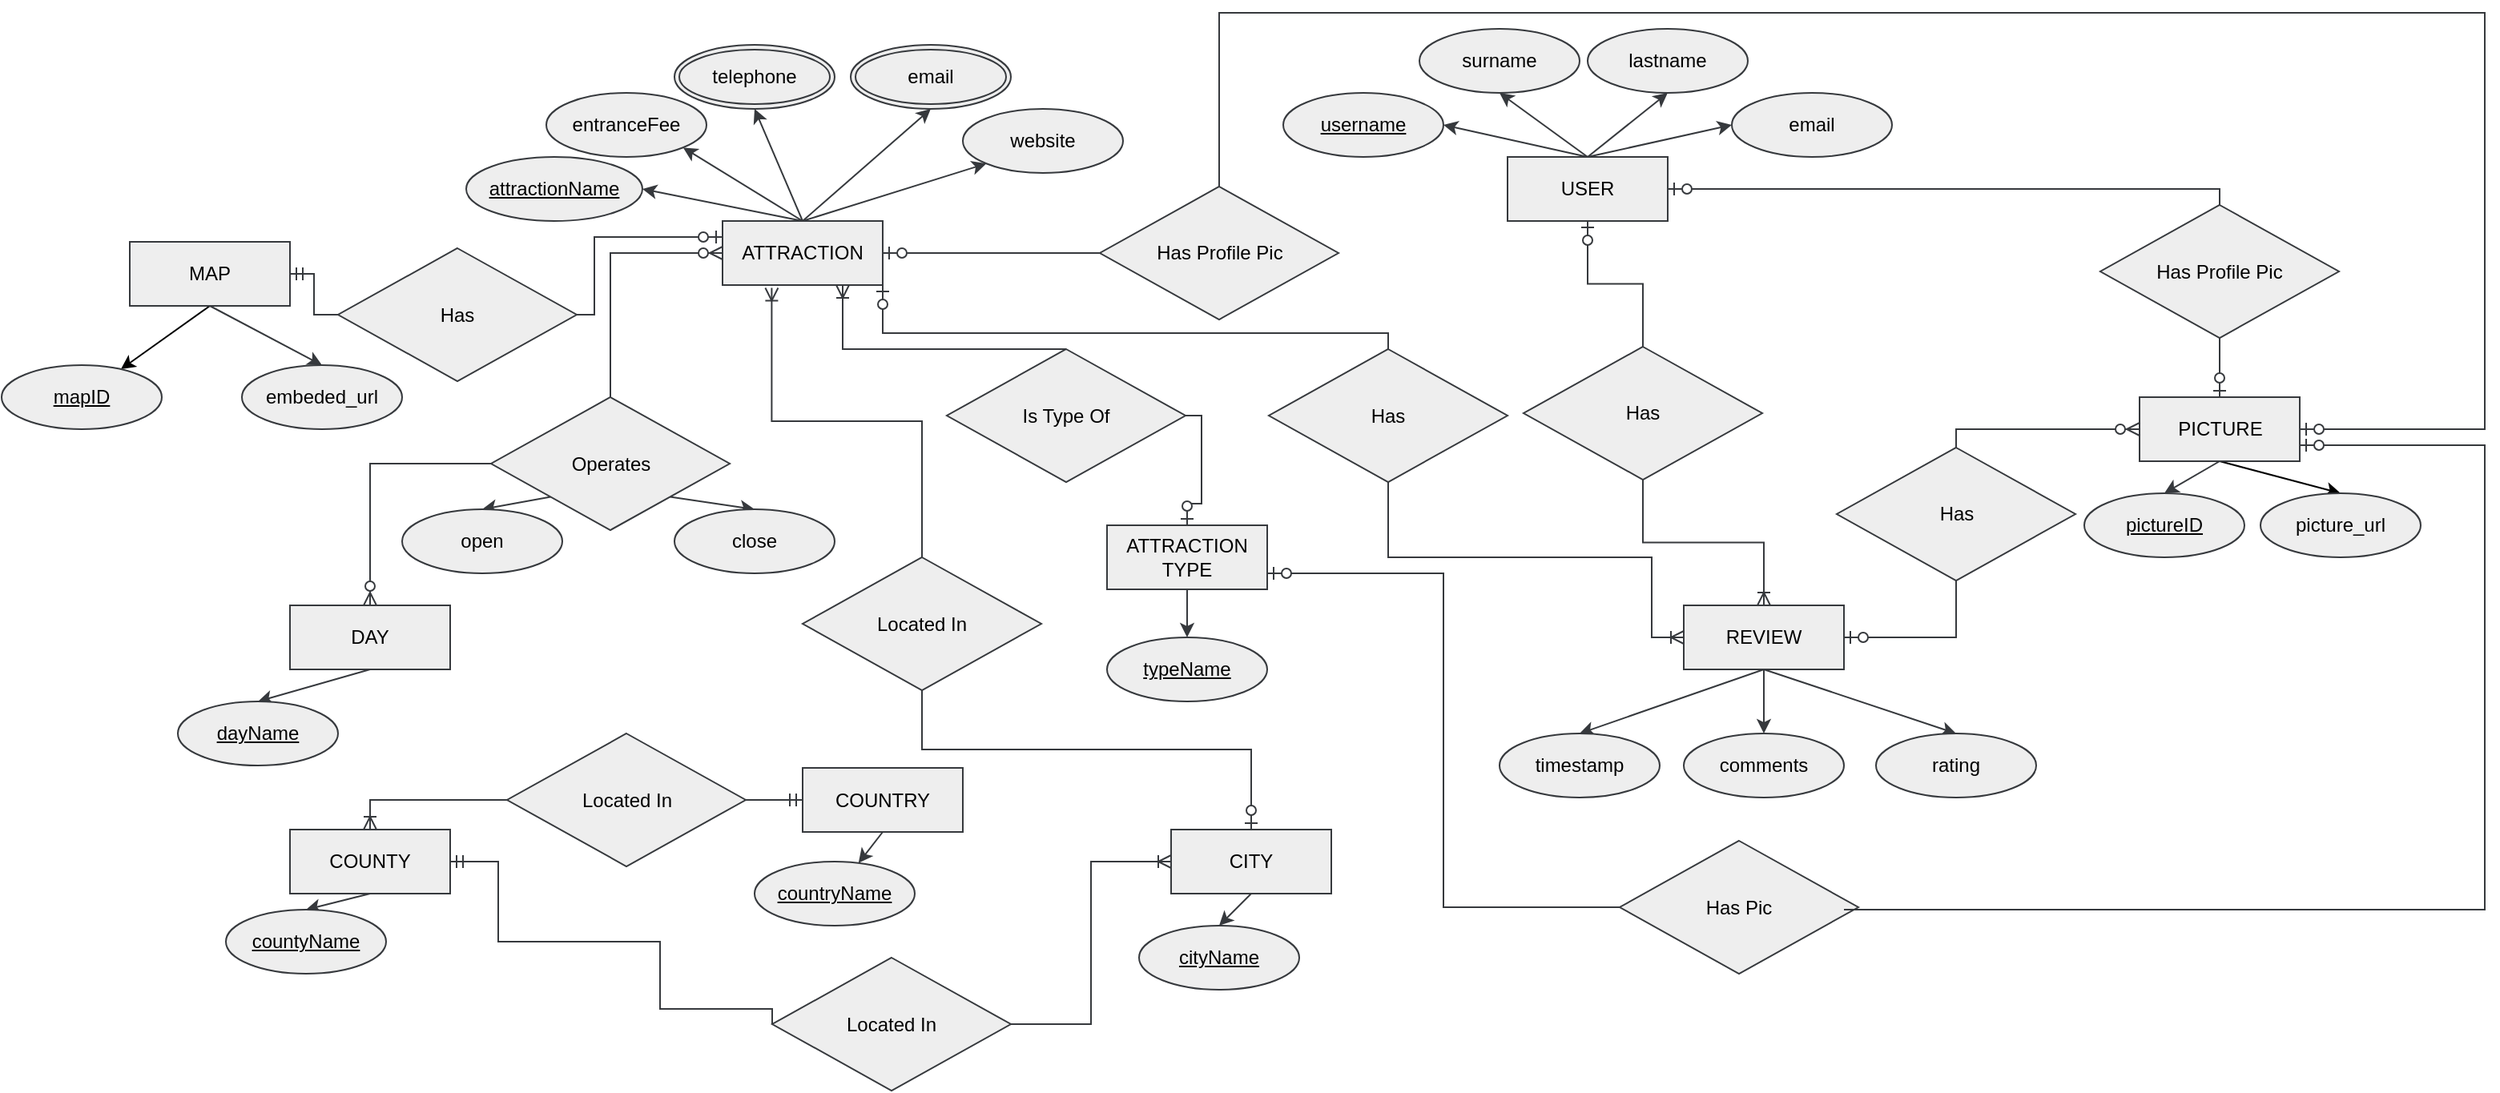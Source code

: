 <mxfile version="22.1.7" type="device">
  <diagram id="R2lEEEUBdFMjLlhIrx00" name="Page-1">
    <mxGraphModel dx="1811" dy="1761" grid="1" gridSize="10" guides="1" tooltips="1" connect="1" arrows="1" fold="1" page="1" pageScale="1" pageWidth="850" pageHeight="1100" background="none" math="0" shadow="0" extFonts="Permanent Marker^https://fonts.googleapis.com/css?family=Permanent+Marker">
      <root>
        <mxCell id="0" />
        <mxCell id="1" parent="0" />
        <mxCell id="-mjbvQVLUY0v4dPmMEXj-12" style="rounded=0;orthogonalLoop=1;jettySize=auto;html=1;exitX=0.5;exitY=1;exitDx=0;exitDy=0;entryX=0.5;entryY=0;entryDx=0;entryDy=0;labelBackgroundColor=none;strokeColor=#36393d;fontColor=default;fillColor=#eeeeee;" parent="1" source="-mjbvQVLUY0v4dPmMEXj-1" target="-mjbvQVLUY0v4dPmMEXj-11" edge="1">
          <mxGeometry relative="1" as="geometry" />
        </mxCell>
        <mxCell id="-mjbvQVLUY0v4dPmMEXj-1" value="DAY" style="whiteSpace=wrap;html=1;align=center;labelBackgroundColor=none;fillColor=#eeeeee;strokeColor=#36393d;" parent="1" vertex="1">
          <mxGeometry x="-330" y="240" width="100" height="40" as="geometry" />
        </mxCell>
        <mxCell id="-mjbvQVLUY0v4dPmMEXj-15" style="rounded=0;orthogonalLoop=1;jettySize=auto;html=1;exitX=0;exitY=1;exitDx=0;exitDy=0;entryX=0.5;entryY=0;entryDx=0;entryDy=0;labelBackgroundColor=none;strokeColor=#36393d;fontColor=default;fillColor=#eeeeee;" parent="1" source="-mjbvQVLUY0v4dPmMEXj-58" target="-mjbvQVLUY0v4dPmMEXj-13" edge="1">
          <mxGeometry relative="1" as="geometry" />
        </mxCell>
        <mxCell id="-mjbvQVLUY0v4dPmMEXj-16" style="rounded=0;orthogonalLoop=1;jettySize=auto;html=1;exitX=1;exitY=1;exitDx=0;exitDy=0;labelBackgroundColor=none;strokeColor=#36393d;fontColor=default;entryX=0.5;entryY=0;entryDx=0;entryDy=0;fillColor=#eeeeee;" parent="1" source="-mjbvQVLUY0v4dPmMEXj-58" target="-mjbvQVLUY0v4dPmMEXj-14" edge="1">
          <mxGeometry relative="1" as="geometry">
            <mxPoint x="-60" y="200" as="targetPoint" />
          </mxGeometry>
        </mxCell>
        <mxCell id="-mjbvQVLUY0v4dPmMEXj-18" value="" style="rounded=0;orthogonalLoop=1;jettySize=auto;html=1;entryX=0.5;entryY=0;entryDx=0;entryDy=0;labelBackgroundColor=none;strokeColor=#36393d;fontColor=default;fillColor=#eeeeee;" parent="1" source="-mjbvQVLUY0v4dPmMEXj-3" target="-mjbvQVLUY0v4dPmMEXj-17" edge="1">
          <mxGeometry relative="1" as="geometry" />
        </mxCell>
        <mxCell id="-mjbvQVLUY0v4dPmMEXj-3" value="ATTRACTION TYPE" style="whiteSpace=wrap;html=1;align=center;labelBackgroundColor=none;fillColor=#eeeeee;strokeColor=#36393d;" parent="1" vertex="1">
          <mxGeometry x="180" y="190" width="100" height="40" as="geometry" />
        </mxCell>
        <mxCell id="-mjbvQVLUY0v4dPmMEXj-23" style="rounded=0;orthogonalLoop=1;jettySize=auto;html=1;exitX=0.5;exitY=1;exitDx=0;exitDy=0;entryX=0.5;entryY=0;entryDx=0;entryDy=0;labelBackgroundColor=none;strokeColor=#36393d;fontColor=default;fillColor=#eeeeee;" parent="1" source="-mjbvQVLUY0v4dPmMEXj-4" target="-mjbvQVLUY0v4dPmMEXj-22" edge="1">
          <mxGeometry relative="1" as="geometry" />
        </mxCell>
        <mxCell id="-mjbvQVLUY0v4dPmMEXj-4" value="COUNTY" style="whiteSpace=wrap;html=1;align=center;labelBackgroundColor=none;fillColor=#eeeeee;strokeColor=#36393d;" parent="1" vertex="1">
          <mxGeometry x="-330" y="380" width="100" height="40" as="geometry" />
        </mxCell>
        <mxCell id="-mjbvQVLUY0v4dPmMEXj-24" style="rounded=0;orthogonalLoop=1;jettySize=auto;html=1;exitX=0.5;exitY=1;exitDx=0;exitDy=0;labelBackgroundColor=none;strokeColor=#36393d;fontColor=default;fillColor=#eeeeee;" parent="1" source="-mjbvQVLUY0v4dPmMEXj-5" target="-mjbvQVLUY0v4dPmMEXj-21" edge="1">
          <mxGeometry relative="1" as="geometry" />
        </mxCell>
        <mxCell id="-mjbvQVLUY0v4dPmMEXj-5" value="COUNTRY" style="whiteSpace=wrap;html=1;align=center;labelBackgroundColor=none;fillColor=#eeeeee;strokeColor=#36393d;" parent="1" vertex="1">
          <mxGeometry x="-10" y="341.5" width="100" height="40" as="geometry" />
        </mxCell>
        <mxCell id="-mjbvQVLUY0v4dPmMEXj-25" style="rounded=0;orthogonalLoop=1;jettySize=auto;html=1;exitX=0.5;exitY=1;exitDx=0;exitDy=0;entryX=0.5;entryY=0;entryDx=0;entryDy=0;labelBackgroundColor=none;strokeColor=#36393d;fontColor=default;fillColor=#eeeeee;" parent="1" source="-mjbvQVLUY0v4dPmMEXj-6" target="-mjbvQVLUY0v4dPmMEXj-20" edge="1">
          <mxGeometry relative="1" as="geometry" />
        </mxCell>
        <mxCell id="-mjbvQVLUY0v4dPmMEXj-6" value="CITY" style="whiteSpace=wrap;html=1;align=center;labelBackgroundColor=none;fillColor=#eeeeee;strokeColor=#36393d;" parent="1" vertex="1">
          <mxGeometry x="220" y="380" width="100" height="40" as="geometry" />
        </mxCell>
        <mxCell id="-mjbvQVLUY0v4dPmMEXj-28" style="rounded=0;orthogonalLoop=1;jettySize=auto;html=1;exitX=0.5;exitY=1;exitDx=0;exitDy=0;entryX=0.5;entryY=0;entryDx=0;entryDy=0;labelBackgroundColor=none;strokeColor=#36393d;fontColor=default;fillColor=#eeeeee;" parent="1" source="-mjbvQVLUY0v4dPmMEXj-7" target="-mjbvQVLUY0v4dPmMEXj-29" edge="1">
          <mxGeometry relative="1" as="geometry">
            <mxPoint x="535" y="330" as="targetPoint" />
          </mxGeometry>
        </mxCell>
        <mxCell id="-mjbvQVLUY0v4dPmMEXj-32" style="rounded=0;orthogonalLoop=1;jettySize=auto;html=1;exitX=0.5;exitY=1;exitDx=0;exitDy=0;entryX=0.5;entryY=0;entryDx=0;entryDy=0;labelBackgroundColor=none;strokeColor=#36393d;fontColor=default;fillColor=#eeeeee;" parent="1" source="-mjbvQVLUY0v4dPmMEXj-7" target="-mjbvQVLUY0v4dPmMEXj-30" edge="1">
          <mxGeometry relative="1" as="geometry" />
        </mxCell>
        <mxCell id="-mjbvQVLUY0v4dPmMEXj-33" style="rounded=0;orthogonalLoop=1;jettySize=auto;html=1;exitX=0.5;exitY=1;exitDx=0;exitDy=0;entryX=0.5;entryY=0;entryDx=0;entryDy=0;labelBackgroundColor=none;strokeColor=#36393d;fontColor=default;fillColor=#eeeeee;" parent="1" source="-mjbvQVLUY0v4dPmMEXj-7" target="-mjbvQVLUY0v4dPmMEXj-31" edge="1">
          <mxGeometry relative="1" as="geometry" />
        </mxCell>
        <mxCell id="-mjbvQVLUY0v4dPmMEXj-7" value="REVIEW" style="whiteSpace=wrap;html=1;align=center;labelBackgroundColor=none;fillColor=#eeeeee;strokeColor=#36393d;" parent="1" vertex="1">
          <mxGeometry x="540" y="240" width="100" height="40" as="geometry" />
        </mxCell>
        <mxCell id="-mjbvQVLUY0v4dPmMEXj-38" style="rounded=0;orthogonalLoop=1;jettySize=auto;html=1;exitX=0.5;exitY=0;exitDx=0;exitDy=0;entryX=1;entryY=0.5;entryDx=0;entryDy=0;labelBackgroundColor=none;strokeColor=#36393d;fontColor=default;fillColor=#eeeeee;" parent="1" source="-mjbvQVLUY0v4dPmMEXj-8" target="-mjbvQVLUY0v4dPmMEXj-34" edge="1">
          <mxGeometry relative="1" as="geometry" />
        </mxCell>
        <mxCell id="-mjbvQVLUY0v4dPmMEXj-39" style="rounded=0;orthogonalLoop=1;jettySize=auto;html=1;exitX=0.5;exitY=0;exitDx=0;exitDy=0;entryX=0.5;entryY=1;entryDx=0;entryDy=0;labelBackgroundColor=none;strokeColor=#36393d;fontColor=default;fillColor=#eeeeee;" parent="1" source="-mjbvQVLUY0v4dPmMEXj-8" target="-mjbvQVLUY0v4dPmMEXj-36" edge="1">
          <mxGeometry relative="1" as="geometry" />
        </mxCell>
        <mxCell id="-mjbvQVLUY0v4dPmMEXj-40" style="rounded=0;orthogonalLoop=1;jettySize=auto;html=1;exitX=0.5;exitY=0;exitDx=0;exitDy=0;entryX=0.5;entryY=1;entryDx=0;entryDy=0;labelBackgroundColor=none;strokeColor=#36393d;fontColor=default;fillColor=#eeeeee;" parent="1" source="-mjbvQVLUY0v4dPmMEXj-8" target="-mjbvQVLUY0v4dPmMEXj-35" edge="1">
          <mxGeometry relative="1" as="geometry" />
        </mxCell>
        <mxCell id="-mjbvQVLUY0v4dPmMEXj-41" style="rounded=0;orthogonalLoop=1;jettySize=auto;html=1;exitX=0.5;exitY=0;exitDx=0;exitDy=0;entryX=0;entryY=0.5;entryDx=0;entryDy=0;labelBackgroundColor=none;strokeColor=#36393d;fontColor=default;fillColor=#eeeeee;" parent="1" source="-mjbvQVLUY0v4dPmMEXj-8" target="-mjbvQVLUY0v4dPmMEXj-37" edge="1">
          <mxGeometry relative="1" as="geometry" />
        </mxCell>
        <mxCell id="-mjbvQVLUY0v4dPmMEXj-8" value="USER" style="whiteSpace=wrap;html=1;align=center;labelBackgroundColor=none;fillColor=#eeeeee;strokeColor=#36393d;" parent="1" vertex="1">
          <mxGeometry x="430" y="-40" width="100" height="40" as="geometry" />
        </mxCell>
        <mxCell id="-mjbvQVLUY0v4dPmMEXj-43" style="rounded=0;orthogonalLoop=1;jettySize=auto;html=1;exitX=0.5;exitY=1;exitDx=0;exitDy=0;entryX=0.5;entryY=0;entryDx=0;entryDy=0;labelBackgroundColor=none;strokeColor=#36393d;fontColor=default;fillColor=#eeeeee;" parent="1" source="-mjbvQVLUY0v4dPmMEXj-9" target="-mjbvQVLUY0v4dPmMEXj-42" edge="1">
          <mxGeometry relative="1" as="geometry" />
        </mxCell>
        <mxCell id="aujs98mdGq3QcJZJDIXH-20" style="rounded=0;orthogonalLoop=1;jettySize=auto;html=1;exitX=0.5;exitY=1;exitDx=0;exitDy=0;entryX=0.5;entryY=0;entryDx=0;entryDy=0;" edge="1" parent="1" source="-mjbvQVLUY0v4dPmMEXj-9" target="aujs98mdGq3QcJZJDIXH-19">
          <mxGeometry relative="1" as="geometry" />
        </mxCell>
        <mxCell id="-mjbvQVLUY0v4dPmMEXj-9" value="PICTURE" style="whiteSpace=wrap;html=1;align=center;labelBackgroundColor=none;fillColor=#eeeeee;strokeColor=#36393d;" parent="1" vertex="1">
          <mxGeometry x="824.5" y="110" width="100" height="40" as="geometry" />
        </mxCell>
        <mxCell id="-mjbvQVLUY0v4dPmMEXj-46" style="rounded=0;orthogonalLoop=1;jettySize=auto;html=1;exitX=0.5;exitY=0;exitDx=0;exitDy=0;entryX=1;entryY=0.5;entryDx=0;entryDy=0;labelBackgroundColor=none;strokeColor=#36393d;fontColor=default;fillColor=#eeeeee;" parent="1" source="-mjbvQVLUY0v4dPmMEXj-10" target="-mjbvQVLUY0v4dPmMEXj-45" edge="1">
          <mxGeometry relative="1" as="geometry" />
        </mxCell>
        <mxCell id="-mjbvQVLUY0v4dPmMEXj-48" style="rounded=0;orthogonalLoop=1;jettySize=auto;html=1;exitX=0.5;exitY=0;exitDx=0;exitDy=0;entryX=1;entryY=1;entryDx=0;entryDy=0;labelBackgroundColor=none;strokeColor=#36393d;fontColor=default;fillColor=#eeeeee;" parent="1" source="-mjbvQVLUY0v4dPmMEXj-10" target="-mjbvQVLUY0v4dPmMEXj-47" edge="1">
          <mxGeometry relative="1" as="geometry" />
        </mxCell>
        <mxCell id="-mjbvQVLUY0v4dPmMEXj-52" style="rounded=0;orthogonalLoop=1;jettySize=auto;html=1;exitX=0.5;exitY=0;exitDx=0;exitDy=0;entryX=0.5;entryY=1;entryDx=0;entryDy=0;labelBackgroundColor=none;strokeColor=#36393d;fontColor=default;fillColor=#eeeeee;" parent="1" source="-mjbvQVLUY0v4dPmMEXj-10" target="-mjbvQVLUY0v4dPmMEXj-50" edge="1">
          <mxGeometry relative="1" as="geometry" />
        </mxCell>
        <mxCell id="-mjbvQVLUY0v4dPmMEXj-54" style="rounded=0;orthogonalLoop=1;jettySize=auto;html=1;exitX=0.5;exitY=0;exitDx=0;exitDy=0;entryX=0.5;entryY=1;entryDx=0;entryDy=0;labelBackgroundColor=none;strokeColor=#36393d;fontColor=default;fillColor=#eeeeee;" parent="1" source="-mjbvQVLUY0v4dPmMEXj-10" target="-mjbvQVLUY0v4dPmMEXj-53" edge="1">
          <mxGeometry relative="1" as="geometry" />
        </mxCell>
        <mxCell id="-mjbvQVLUY0v4dPmMEXj-57" style="rounded=0;orthogonalLoop=1;jettySize=auto;html=1;exitX=0.5;exitY=0;exitDx=0;exitDy=0;entryX=0;entryY=1;entryDx=0;entryDy=0;labelBackgroundColor=none;strokeColor=#36393d;fontColor=default;fillColor=#eeeeee;" parent="1" source="-mjbvQVLUY0v4dPmMEXj-10" target="-mjbvQVLUY0v4dPmMEXj-55" edge="1">
          <mxGeometry relative="1" as="geometry" />
        </mxCell>
        <mxCell id="-mjbvQVLUY0v4dPmMEXj-10" value="ATTRACTION" style="whiteSpace=wrap;html=1;align=center;labelBackgroundColor=none;fillColor=#eeeeee;strokeColor=#36393d;" parent="1" vertex="1">
          <mxGeometry x="-60" width="100" height="40" as="geometry" />
        </mxCell>
        <mxCell id="-mjbvQVLUY0v4dPmMEXj-11" value="dayName" style="ellipse;whiteSpace=wrap;html=1;align=center;fontStyle=4;labelBackgroundColor=none;fillColor=#eeeeee;strokeColor=#36393d;" parent="1" vertex="1">
          <mxGeometry x="-400" y="300" width="100" height="40" as="geometry" />
        </mxCell>
        <mxCell id="-mjbvQVLUY0v4dPmMEXj-13" value="open" style="ellipse;whiteSpace=wrap;html=1;align=center;labelBackgroundColor=none;fillColor=#eeeeee;strokeColor=#36393d;" parent="1" vertex="1">
          <mxGeometry x="-260" y="180" width="100" height="40" as="geometry" />
        </mxCell>
        <mxCell id="-mjbvQVLUY0v4dPmMEXj-14" value="close" style="ellipse;whiteSpace=wrap;html=1;align=center;labelBackgroundColor=none;fillColor=#eeeeee;strokeColor=#36393d;" parent="1" vertex="1">
          <mxGeometry x="-90" y="180" width="100" height="40" as="geometry" />
        </mxCell>
        <mxCell id="-mjbvQVLUY0v4dPmMEXj-17" value="typeName" style="ellipse;whiteSpace=wrap;html=1;align=center;fontStyle=4;labelBackgroundColor=none;fillColor=#eeeeee;strokeColor=#36393d;" parent="1" vertex="1">
          <mxGeometry x="180" y="260" width="100" height="40" as="geometry" />
        </mxCell>
        <mxCell id="-mjbvQVLUY0v4dPmMEXj-20" value="cityName" style="ellipse;whiteSpace=wrap;html=1;align=center;fontStyle=4;labelBackgroundColor=none;fillColor=#eeeeee;strokeColor=#36393d;" parent="1" vertex="1">
          <mxGeometry x="200" y="440" width="100" height="40" as="geometry" />
        </mxCell>
        <mxCell id="-mjbvQVLUY0v4dPmMEXj-21" value="countryName" style="ellipse;whiteSpace=wrap;html=1;align=center;fontStyle=4;labelBackgroundColor=none;fillColor=#eeeeee;strokeColor=#36393d;" parent="1" vertex="1">
          <mxGeometry x="-40" y="400" width="100" height="40" as="geometry" />
        </mxCell>
        <mxCell id="-mjbvQVLUY0v4dPmMEXj-22" value="countyName" style="ellipse;whiteSpace=wrap;html=1;align=center;fontStyle=4;labelBackgroundColor=none;fillColor=#eeeeee;strokeColor=#36393d;" parent="1" vertex="1">
          <mxGeometry x="-370" y="430" width="100" height="40" as="geometry" />
        </mxCell>
        <mxCell id="-mjbvQVLUY0v4dPmMEXj-29" value="timestamp" style="ellipse;whiteSpace=wrap;html=1;align=center;labelBackgroundColor=none;fillColor=#eeeeee;strokeColor=#36393d;" parent="1" vertex="1">
          <mxGeometry x="425" y="320" width="100" height="40" as="geometry" />
        </mxCell>
        <mxCell id="-mjbvQVLUY0v4dPmMEXj-30" value="comments" style="ellipse;whiteSpace=wrap;html=1;align=center;labelBackgroundColor=none;fillColor=#eeeeee;strokeColor=#36393d;" parent="1" vertex="1">
          <mxGeometry x="540" y="320" width="100" height="40" as="geometry" />
        </mxCell>
        <mxCell id="-mjbvQVLUY0v4dPmMEXj-31" value="rating" style="ellipse;whiteSpace=wrap;html=1;align=center;labelBackgroundColor=none;fillColor=#eeeeee;strokeColor=#36393d;" parent="1" vertex="1">
          <mxGeometry x="660" y="320" width="100" height="40" as="geometry" />
        </mxCell>
        <mxCell id="-mjbvQVLUY0v4dPmMEXj-34" value="username" style="ellipse;whiteSpace=wrap;html=1;align=center;fontStyle=4;labelBackgroundColor=none;fillColor=#eeeeee;strokeColor=#36393d;" parent="1" vertex="1">
          <mxGeometry x="290" y="-80" width="100" height="40" as="geometry" />
        </mxCell>
        <mxCell id="-mjbvQVLUY0v4dPmMEXj-35" value="lastname" style="ellipse;whiteSpace=wrap;html=1;align=center;labelBackgroundColor=none;fillColor=#eeeeee;strokeColor=#36393d;" parent="1" vertex="1">
          <mxGeometry x="480" y="-120" width="100" height="40" as="geometry" />
        </mxCell>
        <mxCell id="-mjbvQVLUY0v4dPmMEXj-36" value="surname" style="ellipse;whiteSpace=wrap;html=1;align=center;labelBackgroundColor=none;fillColor=#eeeeee;strokeColor=#36393d;" parent="1" vertex="1">
          <mxGeometry x="375" y="-120" width="100" height="40" as="geometry" />
        </mxCell>
        <mxCell id="-mjbvQVLUY0v4dPmMEXj-37" value="email" style="ellipse;whiteSpace=wrap;html=1;align=center;labelBackgroundColor=none;fillColor=#eeeeee;strokeColor=#36393d;" parent="1" vertex="1">
          <mxGeometry x="570" y="-80" width="100" height="40" as="geometry" />
        </mxCell>
        <mxCell id="-mjbvQVLUY0v4dPmMEXj-42" value="pictureID" style="ellipse;whiteSpace=wrap;html=1;align=center;fontStyle=4;labelBackgroundColor=none;fillColor=#eeeeee;strokeColor=#36393d;" parent="1" vertex="1">
          <mxGeometry x="790" y="170" width="100" height="40" as="geometry" />
        </mxCell>
        <mxCell id="-mjbvQVLUY0v4dPmMEXj-44" value="Has Profile Pic" style="shape=rhombus;perimeter=rhombusPerimeter;whiteSpace=wrap;html=1;align=center;labelBackgroundColor=none;fillColor=#eeeeee;strokeColor=#36393d;" parent="1" vertex="1">
          <mxGeometry x="800" y="-10" width="149" height="83" as="geometry" />
        </mxCell>
        <mxCell id="-mjbvQVLUY0v4dPmMEXj-45" value="attractionName" style="ellipse;whiteSpace=wrap;html=1;align=center;fontStyle=4;labelBackgroundColor=none;fillColor=#eeeeee;strokeColor=#36393d;" parent="1" vertex="1">
          <mxGeometry x="-220" y="-40" width="110" height="40" as="geometry" />
        </mxCell>
        <mxCell id="-mjbvQVLUY0v4dPmMEXj-47" value="entranceFee" style="ellipse;whiteSpace=wrap;html=1;align=center;labelBackgroundColor=none;fillColor=#eeeeee;strokeColor=#36393d;" parent="1" vertex="1">
          <mxGeometry x="-170" y="-80" width="100" height="40" as="geometry" />
        </mxCell>
        <mxCell id="-mjbvQVLUY0v4dPmMEXj-50" value="telephone" style="ellipse;shape=doubleEllipse;margin=3;whiteSpace=wrap;html=1;align=center;labelBackgroundColor=none;fillColor=#eeeeee;strokeColor=#36393d;" parent="1" vertex="1">
          <mxGeometry x="-90" y="-110" width="100" height="40" as="geometry" />
        </mxCell>
        <mxCell id="-mjbvQVLUY0v4dPmMEXj-53" value="email" style="ellipse;shape=doubleEllipse;margin=3;whiteSpace=wrap;html=1;align=center;labelBackgroundColor=none;fillColor=#eeeeee;strokeColor=#36393d;" parent="1" vertex="1">
          <mxGeometry x="20" y="-110" width="100" height="40" as="geometry" />
        </mxCell>
        <mxCell id="-mjbvQVLUY0v4dPmMEXj-55" value="website" style="ellipse;whiteSpace=wrap;html=1;align=center;labelBackgroundColor=none;fillColor=#eeeeee;strokeColor=#36393d;" parent="1" vertex="1">
          <mxGeometry x="90" y="-70" width="100" height="40" as="geometry" />
        </mxCell>
        <mxCell id="-mjbvQVLUY0v4dPmMEXj-58" value="Operates" style="shape=rhombus;perimeter=rhombusPerimeter;whiteSpace=wrap;html=1;align=center;labelBackgroundColor=none;fillColor=#eeeeee;strokeColor=#36393d;" parent="1" vertex="1">
          <mxGeometry x="-204.5" y="110" width="149" height="83" as="geometry" />
        </mxCell>
        <mxCell id="-mjbvQVLUY0v4dPmMEXj-62" value="Is Type Of" style="shape=rhombus;perimeter=rhombusPerimeter;whiteSpace=wrap;html=1;align=center;labelBackgroundColor=none;fillColor=#eeeeee;strokeColor=#36393d;" parent="1" vertex="1">
          <mxGeometry x="80" y="80" width="149" height="83" as="geometry" />
        </mxCell>
        <mxCell id="-mjbvQVLUY0v4dPmMEXj-63" value="Has" style="shape=rhombus;perimeter=rhombusPerimeter;whiteSpace=wrap;html=1;align=center;labelBackgroundColor=none;fillColor=#eeeeee;strokeColor=#36393d;" parent="1" vertex="1">
          <mxGeometry x="440" y="78.5" width="149" height="83" as="geometry" />
        </mxCell>
        <mxCell id="-mjbvQVLUY0v4dPmMEXj-64" value="Has Profile Pic" style="shape=rhombus;perimeter=rhombusPerimeter;whiteSpace=wrap;html=1;align=center;aspect=fixed;labelBackgroundColor=none;fillColor=#eeeeee;strokeColor=#36393d;" parent="1" vertex="1">
          <mxGeometry x="175.5" y="-21.5" width="149" height="83" as="geometry" />
        </mxCell>
        <mxCell id="-mjbvQVLUY0v4dPmMEXj-65" value="Located In" style="shape=rhombus;perimeter=rhombusPerimeter;whiteSpace=wrap;html=1;align=center;labelBackgroundColor=none;fillColor=#eeeeee;strokeColor=#36393d;" parent="1" vertex="1">
          <mxGeometry x="-10" y="210" width="149" height="83" as="geometry" />
        </mxCell>
        <mxCell id="-mjbvQVLUY0v4dPmMEXj-66" value="" style="fontSize=12;html=1;endArrow=ERzeroToMany;endFill=1;rounded=0;entryX=0;entryY=0.5;entryDx=0;entryDy=0;exitX=0.5;exitY=0;exitDx=0;exitDy=0;labelBackgroundColor=none;strokeColor=#36393d;fontColor=default;fillColor=#eeeeee;" parent="1" source="-mjbvQVLUY0v4dPmMEXj-58" target="-mjbvQVLUY0v4dPmMEXj-10" edge="1">
          <mxGeometry width="100" height="100" relative="1" as="geometry">
            <mxPoint x="-70" y="200" as="sourcePoint" />
            <mxPoint x="30" y="100" as="targetPoint" />
            <Array as="points">
              <mxPoint x="-130" y="20" />
            </Array>
          </mxGeometry>
        </mxCell>
        <mxCell id="-mjbvQVLUY0v4dPmMEXj-72" value="" style="edgeStyle=orthogonalEdgeStyle;fontSize=12;html=1;endArrow=ERzeroToMany;endFill=1;rounded=0;entryX=0;entryY=0.5;entryDx=0;entryDy=0;exitX=0.5;exitY=0;exitDx=0;exitDy=0;labelBackgroundColor=none;strokeColor=#36393d;fontColor=default;fillColor=#eeeeee;" parent="1" source="aujs98mdGq3QcJZJDIXH-3" target="-mjbvQVLUY0v4dPmMEXj-9" edge="1">
          <mxGeometry width="100" height="100" relative="1" as="geometry">
            <mxPoint x="380" y="150" as="sourcePoint" />
            <mxPoint x="600" y="250" as="targetPoint" />
          </mxGeometry>
        </mxCell>
        <mxCell id="-mjbvQVLUY0v4dPmMEXj-75" value="" style="edgeStyle=orthogonalEdgeStyle;fontSize=12;html=1;endArrow=ERoneToMany;rounded=0;entryX=0;entryY=0.5;entryDx=0;entryDy=0;exitX=0.5;exitY=1;exitDx=0;exitDy=0;labelBackgroundColor=none;strokeColor=#36393d;fontColor=default;fillColor=#eeeeee;" parent="1" source="aujs98mdGq3QcJZJDIXH-5" target="-mjbvQVLUY0v4dPmMEXj-7" edge="1">
          <mxGeometry width="100" height="100" relative="1" as="geometry">
            <mxPoint x="370" y="140" as="sourcePoint" />
            <mxPoint x="470" y="40" as="targetPoint" />
            <Array as="points">
              <mxPoint x="356" y="210" />
              <mxPoint x="520" y="210" />
              <mxPoint x="520" y="260" />
            </Array>
          </mxGeometry>
        </mxCell>
        <mxCell id="-mjbvQVLUY0v4dPmMEXj-78" value="" style="edgeStyle=orthogonalEdgeStyle;fontSize=12;html=1;endArrow=ERzeroToOne;endFill=1;rounded=0;entryX=1;entryY=0.5;entryDx=0;entryDy=0;exitX=0.5;exitY=0;exitDx=0;exitDy=0;labelBackgroundColor=none;strokeColor=#36393d;fontColor=default;fillColor=#eeeeee;" parent="1" source="-mjbvQVLUY0v4dPmMEXj-44" target="-mjbvQVLUY0v4dPmMEXj-8" edge="1">
          <mxGeometry width="100" height="100" relative="1" as="geometry">
            <mxPoint x="560" y="120" as="sourcePoint" />
            <mxPoint x="490" y="10" as="targetPoint" />
          </mxGeometry>
        </mxCell>
        <mxCell id="-mjbvQVLUY0v4dPmMEXj-80" value="" style="edgeStyle=orthogonalEdgeStyle;fontSize=12;html=1;endArrow=ERzeroToOne;endFill=1;rounded=0;entryX=1;entryY=0.5;entryDx=0;entryDy=0;exitX=0;exitY=0.5;exitDx=0;exitDy=0;labelBackgroundColor=none;strokeColor=#36393d;fontColor=default;fillColor=#eeeeee;" parent="1" source="-mjbvQVLUY0v4dPmMEXj-64" target="-mjbvQVLUY0v4dPmMEXj-10" edge="1">
          <mxGeometry width="100" height="100" relative="1" as="geometry">
            <mxPoint x="560" y="120" as="sourcePoint" />
            <mxPoint x="490" y="10" as="targetPoint" />
          </mxGeometry>
        </mxCell>
        <mxCell id="-mjbvQVLUY0v4dPmMEXj-83" value="" style="edgeStyle=orthogonalEdgeStyle;fontSize=12;html=1;endArrow=ERzeroToOne;endFill=1;rounded=0;entryX=0.5;entryY=0;entryDx=0;entryDy=0;exitX=1;exitY=0.5;exitDx=0;exitDy=0;labelBackgroundColor=none;strokeColor=#36393d;fontColor=default;fillColor=#eeeeee;" parent="1" source="-mjbvQVLUY0v4dPmMEXj-62" target="-mjbvQVLUY0v4dPmMEXj-3" edge="1">
          <mxGeometry width="100" height="100" relative="1" as="geometry">
            <mxPoint x="370" y="140" as="sourcePoint" />
            <mxPoint x="470" y="40" as="targetPoint" />
          </mxGeometry>
        </mxCell>
        <mxCell id="-mjbvQVLUY0v4dPmMEXj-84" value="" style="edgeStyle=orthogonalEdgeStyle;fontSize=12;html=1;endArrow=ERzeroToOne;endFill=1;rounded=0;entryX=0.5;entryY=0;entryDx=0;entryDy=0;exitX=0.5;exitY=1;exitDx=0;exitDy=0;labelBackgroundColor=none;strokeColor=#36393d;fontColor=default;fillColor=#eeeeee;" parent="1" source="-mjbvQVLUY0v4dPmMEXj-44" target="-mjbvQVLUY0v4dPmMEXj-9" edge="1">
          <mxGeometry width="100" height="100" relative="1" as="geometry">
            <mxPoint x="693" y="-10" as="sourcePoint" />
            <mxPoint x="540" y="-10" as="targetPoint" />
          </mxGeometry>
        </mxCell>
        <mxCell id="-mjbvQVLUY0v4dPmMEXj-90" value="" style="fontSize=12;html=1;endArrow=ERzeroToMany;endFill=1;rounded=0;entryX=0.5;entryY=0;entryDx=0;entryDy=0;exitX=0;exitY=0.5;exitDx=0;exitDy=0;edgeStyle=orthogonalEdgeStyle;labelBackgroundColor=none;strokeColor=#36393d;fontColor=default;fillColor=#eeeeee;" parent="1" source="-mjbvQVLUY0v4dPmMEXj-58" target="-mjbvQVLUY0v4dPmMEXj-1" edge="1">
          <mxGeometry width="100" height="100" relative="1" as="geometry">
            <mxPoint x="-120" y="140" as="sourcePoint" />
            <mxPoint x="-50" y="30" as="targetPoint" />
          </mxGeometry>
        </mxCell>
        <mxCell id="-mjbvQVLUY0v4dPmMEXj-96" value="" style="edgeStyle=orthogonalEdgeStyle;fontSize=12;html=1;endArrow=ERzeroToOne;endFill=1;rounded=0;entryX=1;entryY=1;entryDx=0;entryDy=0;exitX=0.5;exitY=0;exitDx=0;exitDy=0;labelBackgroundColor=none;strokeColor=#36393d;fontColor=default;fillColor=#eeeeee;" parent="1" source="aujs98mdGq3QcJZJDIXH-5" target="-mjbvQVLUY0v4dPmMEXj-10" edge="1">
          <mxGeometry width="100" height="100" relative="1" as="geometry">
            <mxPoint x="200" y="42" as="sourcePoint" />
            <mxPoint x="50" y="30" as="targetPoint" />
            <Array as="points">
              <mxPoint x="355" y="70" />
              <mxPoint x="40" y="70" />
            </Array>
          </mxGeometry>
        </mxCell>
        <mxCell id="G5XLth0pCnW-hNemeWgn-8" style="rounded=0;orthogonalLoop=1;jettySize=auto;html=1;exitX=0.5;exitY=1;exitDx=0;exitDy=0;entryX=0.5;entryY=0;entryDx=0;entryDy=0;labelBackgroundColor=none;strokeColor=#36393d;fontColor=default;fillColor=#eeeeee;" parent="1" source="G5XLth0pCnW-hNemeWgn-1" target="aujs98mdGq3QcJZJDIXH-18" edge="1">
          <mxGeometry relative="1" as="geometry">
            <mxPoint x="-350" y="90" as="targetPoint" />
          </mxGeometry>
        </mxCell>
        <mxCell id="aujs98mdGq3QcJZJDIXH-17" style="rounded=0;orthogonalLoop=1;jettySize=auto;html=1;exitX=0.5;exitY=1;exitDx=0;exitDy=0;" edge="1" parent="1" source="G5XLth0pCnW-hNemeWgn-1" target="aujs98mdGq3QcJZJDIXH-16">
          <mxGeometry relative="1" as="geometry" />
        </mxCell>
        <mxCell id="G5XLth0pCnW-hNemeWgn-1" value="MAP" style="whiteSpace=wrap;html=1;align=center;labelBackgroundColor=none;fillColor=#eeeeee;strokeColor=#36393d;" parent="1" vertex="1">
          <mxGeometry x="-430" y="13" width="100" height="40" as="geometry" />
        </mxCell>
        <mxCell id="G5XLth0pCnW-hNemeWgn-10" value="Has" style="shape=rhombus;perimeter=rhombusPerimeter;whiteSpace=wrap;html=1;align=center;labelBackgroundColor=none;fillColor=#eeeeee;strokeColor=#36393d;" parent="1" vertex="1">
          <mxGeometry x="-300" y="17" width="149" height="83" as="geometry" />
        </mxCell>
        <mxCell id="G5XLth0pCnW-hNemeWgn-11" value="" style="edgeStyle=orthogonalEdgeStyle;fontSize=12;html=1;endArrow=ERmandOne;rounded=0;entryX=1;entryY=0.5;entryDx=0;entryDy=0;exitX=0;exitY=0.5;exitDx=0;exitDy=0;labelBackgroundColor=none;strokeColor=#36393d;fontColor=default;fillColor=#eeeeee;" parent="1" source="G5XLth0pCnW-hNemeWgn-10" target="G5XLth0pCnW-hNemeWgn-1" edge="1">
          <mxGeometry width="100" height="100" relative="1" as="geometry">
            <mxPoint x="-260" y="320" as="sourcePoint" />
            <mxPoint x="-160" y="220" as="targetPoint" />
          </mxGeometry>
        </mxCell>
        <mxCell id="G5XLth0pCnW-hNemeWgn-12" value="" style="edgeStyle=orthogonalEdgeStyle;fontSize=12;html=1;endArrow=ERzeroToOne;endFill=1;rounded=0;entryX=0;entryY=0.25;entryDx=0;entryDy=0;exitX=1;exitY=0.5;exitDx=0;exitDy=0;labelBackgroundColor=none;strokeColor=#36393d;fontColor=default;fillColor=#eeeeee;" parent="1" source="G5XLth0pCnW-hNemeWgn-10" target="-mjbvQVLUY0v4dPmMEXj-10" edge="1">
          <mxGeometry width="100" height="100" relative="1" as="geometry">
            <mxPoint x="-260" y="320" as="sourcePoint" />
            <mxPoint x="-160" y="220" as="targetPoint" />
            <Array as="points">
              <mxPoint x="-140" y="59" />
              <mxPoint x="-140" y="10" />
            </Array>
          </mxGeometry>
        </mxCell>
        <mxCell id="G5XLth0pCnW-hNemeWgn-16" value="Located In" style="shape=rhombus;perimeter=rhombusPerimeter;whiteSpace=wrap;html=1;align=center;labelBackgroundColor=none;fillColor=#eeeeee;strokeColor=#36393d;" parent="1" vertex="1">
          <mxGeometry x="-194.5" y="320" width="149" height="83" as="geometry" />
        </mxCell>
        <mxCell id="G5XLth0pCnW-hNemeWgn-17" value="Located In" style="shape=rhombus;perimeter=rhombusPerimeter;whiteSpace=wrap;html=1;align=center;labelBackgroundColor=none;fillColor=#eeeeee;strokeColor=#36393d;" parent="1" vertex="1">
          <mxGeometry x="-29" y="460" width="149" height="83" as="geometry" />
        </mxCell>
        <mxCell id="G5XLth0pCnW-hNemeWgn-18" value="" style="edgeStyle=orthogonalEdgeStyle;fontSize=12;html=1;endArrow=ERmandOne;rounded=0;entryX=0;entryY=0.5;entryDx=0;entryDy=0;exitX=1;exitY=0.5;exitDx=0;exitDy=0;labelBackgroundColor=none;strokeColor=#36393d;fontColor=default;fillColor=#eeeeee;" parent="1" source="G5XLth0pCnW-hNemeWgn-16" target="-mjbvQVLUY0v4dPmMEXj-5" edge="1">
          <mxGeometry width="100" height="100" relative="1" as="geometry">
            <mxPoint x="90" y="200" as="sourcePoint" />
            <mxPoint x="-25" y="50" as="targetPoint" />
          </mxGeometry>
        </mxCell>
        <mxCell id="G5XLth0pCnW-hNemeWgn-19" value="" style="edgeStyle=orthogonalEdgeStyle;fontSize=12;html=1;endArrow=ERoneToMany;rounded=0;entryX=0.5;entryY=0;entryDx=0;entryDy=0;exitX=0;exitY=0.5;exitDx=0;exitDy=0;labelBackgroundColor=none;strokeColor=#36393d;fontColor=default;fillColor=#eeeeee;" parent="1" source="G5XLth0pCnW-hNemeWgn-16" target="-mjbvQVLUY0v4dPmMEXj-4" edge="1">
          <mxGeometry width="100" height="100" relative="1" as="geometry">
            <mxPoint x="-210" y="420" as="sourcePoint" />
            <mxPoint x="-185" y="487" as="targetPoint" />
          </mxGeometry>
        </mxCell>
        <mxCell id="G5XLth0pCnW-hNemeWgn-20" value="" style="edgeStyle=orthogonalEdgeStyle;fontSize=12;html=1;endArrow=ERmandOne;rounded=0;entryX=1;entryY=0.5;entryDx=0;entryDy=0;exitX=0;exitY=0.5;exitDx=0;exitDy=0;labelBackgroundColor=none;strokeColor=#36393d;fontColor=default;fillColor=#eeeeee;" parent="1" source="G5XLth0pCnW-hNemeWgn-17" target="-mjbvQVLUY0v4dPmMEXj-4" edge="1">
          <mxGeometry width="100" height="100" relative="1" as="geometry">
            <mxPoint x="-186" y="450" as="sourcePoint" />
            <mxPoint x="-151" y="450" as="targetPoint" />
            <Array as="points">
              <mxPoint x="-29" y="492" />
              <mxPoint x="-99" y="492" />
              <mxPoint x="-99" y="450" />
              <mxPoint x="-200" y="450" />
              <mxPoint x="-200" y="400" />
            </Array>
          </mxGeometry>
        </mxCell>
        <mxCell id="G5XLth0pCnW-hNemeWgn-21" value="" style="edgeStyle=orthogonalEdgeStyle;fontSize=12;html=1;endArrow=ERoneToMany;rounded=0;entryX=0;entryY=0.5;entryDx=0;entryDy=0;exitX=1;exitY=0.5;exitDx=0;exitDy=0;labelBackgroundColor=none;strokeColor=#36393d;fontColor=default;fillColor=#eeeeee;" parent="1" source="G5XLth0pCnW-hNemeWgn-17" target="-mjbvQVLUY0v4dPmMEXj-6" edge="1">
          <mxGeometry width="100" height="100" relative="1" as="geometry">
            <mxPoint x="190" y="550" as="sourcePoint" />
            <mxPoint x="104" y="568" as="targetPoint" />
          </mxGeometry>
        </mxCell>
        <mxCell id="G5XLth0pCnW-hNemeWgn-23" value="Has Pic" style="shape=rhombus;perimeter=rhombusPerimeter;whiteSpace=wrap;html=1;align=center;aspect=fixed;labelBackgroundColor=none;fillColor=#eeeeee;strokeColor=#36393d;" parent="1" vertex="1">
          <mxGeometry x="500" y="387" width="149" height="83" as="geometry" />
        </mxCell>
        <mxCell id="G5XLth0pCnW-hNemeWgn-24" value="" style="edgeStyle=orthogonalEdgeStyle;fontSize=12;html=1;endArrow=ERzeroToOne;endFill=1;rounded=0;strokeColor=#36393d;entryX=1;entryY=0.75;entryDx=0;entryDy=0;exitX=0;exitY=0.5;exitDx=0;exitDy=0;fillColor=#eeeeee;" parent="1" source="G5XLth0pCnW-hNemeWgn-23" target="-mjbvQVLUY0v4dPmMEXj-3" edge="1">
          <mxGeometry width="100" height="100" relative="1" as="geometry">
            <mxPoint x="80" y="280" as="sourcePoint" />
            <mxPoint x="180" y="180" as="targetPoint" />
          </mxGeometry>
        </mxCell>
        <mxCell id="G5XLth0pCnW-hNemeWgn-25" value="" style="edgeStyle=orthogonalEdgeStyle;fontSize=12;html=1;endArrow=ERzeroToOne;endFill=1;rounded=0;strokeColor=#36393d;entryX=1;entryY=0.75;entryDx=0;entryDy=0;exitX=1;exitY=0.5;exitDx=0;exitDy=0;fillColor=#eeeeee;" parent="1" target="-mjbvQVLUY0v4dPmMEXj-9" edge="1">
          <mxGeometry width="100" height="100" relative="1" as="geometry">
            <mxPoint x="640.0" y="430.0" as="sourcePoint" />
            <mxPoint x="961" y="151.5" as="targetPoint" />
            <Array as="points">
              <mxPoint x="1040" y="430" />
              <mxPoint x="1040" y="140" />
            </Array>
          </mxGeometry>
        </mxCell>
        <mxCell id="aujs98mdGq3QcJZJDIXH-1" value="" style="edgeStyle=orthogonalEdgeStyle;fontSize=12;html=1;endArrow=ERoneToMany;rounded=0;entryX=0.75;entryY=1;entryDx=0;entryDy=0;exitX=0.5;exitY=0;exitDx=0;exitDy=0;fillColor=#eeeeee;strokeColor=#36393d;" edge="1" parent="1" source="-mjbvQVLUY0v4dPmMEXj-62" target="-mjbvQVLUY0v4dPmMEXj-10">
          <mxGeometry width="100" height="100" relative="1" as="geometry">
            <mxPoint x="100" y="300" as="sourcePoint" />
            <mxPoint x="200" y="200" as="targetPoint" />
            <Array as="points">
              <mxPoint x="15" y="80" />
            </Array>
          </mxGeometry>
        </mxCell>
        <mxCell id="aujs98mdGq3QcJZJDIXH-3" value="Has" style="shape=rhombus;perimeter=rhombusPerimeter;whiteSpace=wrap;html=1;align=center;labelBackgroundColor=none;fillColor=#eeeeee;strokeColor=#36393d;" vertex="1" parent="1">
          <mxGeometry x="635.5" y="141.5" width="149" height="83" as="geometry" />
        </mxCell>
        <mxCell id="aujs98mdGq3QcJZJDIXH-5" value="Has" style="shape=rhombus;perimeter=rhombusPerimeter;whiteSpace=wrap;html=1;align=center;labelBackgroundColor=none;fillColor=#eeeeee;strokeColor=#36393d;" vertex="1" parent="1">
          <mxGeometry x="281" y="80" width="149" height="83" as="geometry" />
        </mxCell>
        <mxCell id="aujs98mdGq3QcJZJDIXH-9" value="" style="edgeStyle=orthogonalEdgeStyle;fontSize=12;html=1;endArrow=ERzeroToOne;endFill=1;rounded=0;entryX=0.5;entryY=1;entryDx=0;entryDy=0;labelBackgroundColor=none;strokeColor=#36393d;fontColor=default;fillColor=#eeeeee;exitX=0.5;exitY=0;exitDx=0;exitDy=0;" edge="1" parent="1" source="-mjbvQVLUY0v4dPmMEXj-63" target="-mjbvQVLUY0v4dPmMEXj-8">
          <mxGeometry width="100" height="100" relative="1" as="geometry">
            <mxPoint x="420" y="80" as="sourcePoint" />
            <mxPoint x="50" y="50" as="targetPoint" />
          </mxGeometry>
        </mxCell>
        <mxCell id="aujs98mdGq3QcJZJDIXH-10" value="" style="edgeStyle=orthogonalEdgeStyle;fontSize=12;html=1;endArrow=ERoneToMany;rounded=0;entryX=0.5;entryY=0;entryDx=0;entryDy=0;exitX=0.5;exitY=1;exitDx=0;exitDy=0;labelBackgroundColor=none;strokeColor=#36393d;fontColor=default;fillColor=#eeeeee;" edge="1" parent="1" source="-mjbvQVLUY0v4dPmMEXj-63" target="-mjbvQVLUY0v4dPmMEXj-7">
          <mxGeometry width="100" height="100" relative="1" as="geometry">
            <mxPoint x="366" y="173" as="sourcePoint" />
            <mxPoint x="550" y="270" as="targetPoint" />
          </mxGeometry>
        </mxCell>
        <mxCell id="aujs98mdGq3QcJZJDIXH-11" value="" style="edgeStyle=orthogonalEdgeStyle;fontSize=12;html=1;endArrow=ERzeroToOne;endFill=1;rounded=0;entryX=0.5;entryY=0;entryDx=0;entryDy=0;labelBackgroundColor=none;strokeColor=#36393d;fontColor=default;fillColor=#eeeeee;exitX=0.5;exitY=1;exitDx=0;exitDy=0;" edge="1" parent="1" source="-mjbvQVLUY0v4dPmMEXj-65" target="-mjbvQVLUY0v4dPmMEXj-6">
          <mxGeometry width="100" height="100" relative="1" as="geometry">
            <mxPoint x="-60" y="80" as="sourcePoint" />
            <mxPoint x="-50" y="20" as="targetPoint" />
            <Array as="points">
              <mxPoint x="65" y="330" />
              <mxPoint x="270" y="330" />
            </Array>
          </mxGeometry>
        </mxCell>
        <mxCell id="aujs98mdGq3QcJZJDIXH-12" value="" style="edgeStyle=orthogonalEdgeStyle;fontSize=12;html=1;endArrow=ERoneToMany;rounded=0;entryX=0.307;entryY=1.044;entryDx=0;entryDy=0;exitX=0.5;exitY=0;exitDx=0;exitDy=0;fillColor=#eeeeee;strokeColor=#36393d;entryPerimeter=0;" edge="1" parent="1" source="-mjbvQVLUY0v4dPmMEXj-65" target="-mjbvQVLUY0v4dPmMEXj-10">
          <mxGeometry width="100" height="100" relative="1" as="geometry">
            <mxPoint x="165" y="90" as="sourcePoint" />
            <mxPoint x="25" y="50" as="targetPoint" />
          </mxGeometry>
        </mxCell>
        <mxCell id="aujs98mdGq3QcJZJDIXH-13" value="" style="edgeStyle=orthogonalEdgeStyle;fontSize=12;html=1;endArrow=ERzeroToOne;endFill=1;rounded=0;entryX=1;entryY=0.5;entryDx=0;entryDy=0;labelBackgroundColor=none;strokeColor=#36393d;fontColor=default;fillColor=#eeeeee;exitX=0.5;exitY=1;exitDx=0;exitDy=0;" edge="1" parent="1" source="aujs98mdGq3QcJZJDIXH-3" target="-mjbvQVLUY0v4dPmMEXj-7">
          <mxGeometry width="100" height="100" relative="1" as="geometry">
            <mxPoint x="525" y="89" as="sourcePoint" />
            <mxPoint x="490" y="10" as="targetPoint" />
          </mxGeometry>
        </mxCell>
        <mxCell id="aujs98mdGq3QcJZJDIXH-14" value="" style="edgeStyle=orthogonalEdgeStyle;fontSize=12;html=1;endArrow=ERzeroToOne;endFill=1;rounded=0;entryX=1;entryY=0.5;entryDx=0;entryDy=0;exitX=0.5;exitY=0;exitDx=0;exitDy=0;labelBackgroundColor=none;strokeColor=#36393d;fontColor=default;fillColor=#eeeeee;" edge="1" parent="1" source="-mjbvQVLUY0v4dPmMEXj-64" target="-mjbvQVLUY0v4dPmMEXj-9">
          <mxGeometry width="100" height="100" relative="1" as="geometry">
            <mxPoint x="186" y="30" as="sourcePoint" />
            <mxPoint x="50" y="30" as="targetPoint" />
            <Array as="points">
              <mxPoint x="250" y="-130" />
              <mxPoint x="1040" y="-130" />
              <mxPoint x="1040" y="130" />
            </Array>
          </mxGeometry>
        </mxCell>
        <mxCell id="aujs98mdGq3QcJZJDIXH-16" value="mapID" style="ellipse;whiteSpace=wrap;html=1;align=center;fontStyle=4;labelBackgroundColor=none;fillColor=#eeeeee;strokeColor=#36393d;" vertex="1" parent="1">
          <mxGeometry x="-510" y="90" width="100" height="40" as="geometry" />
        </mxCell>
        <mxCell id="aujs98mdGq3QcJZJDIXH-18" value="embeded_url" style="ellipse;whiteSpace=wrap;html=1;align=center;labelBackgroundColor=none;fillColor=#eeeeee;strokeColor=#36393d;" vertex="1" parent="1">
          <mxGeometry x="-360" y="90" width="100" height="40" as="geometry" />
        </mxCell>
        <mxCell id="aujs98mdGq3QcJZJDIXH-19" value="picture_url" style="ellipse;whiteSpace=wrap;html=1;align=center;labelBackgroundColor=none;fillColor=#eeeeee;strokeColor=#36393d;" vertex="1" parent="1">
          <mxGeometry x="900" y="170" width="100" height="40" as="geometry" />
        </mxCell>
      </root>
    </mxGraphModel>
  </diagram>
</mxfile>
